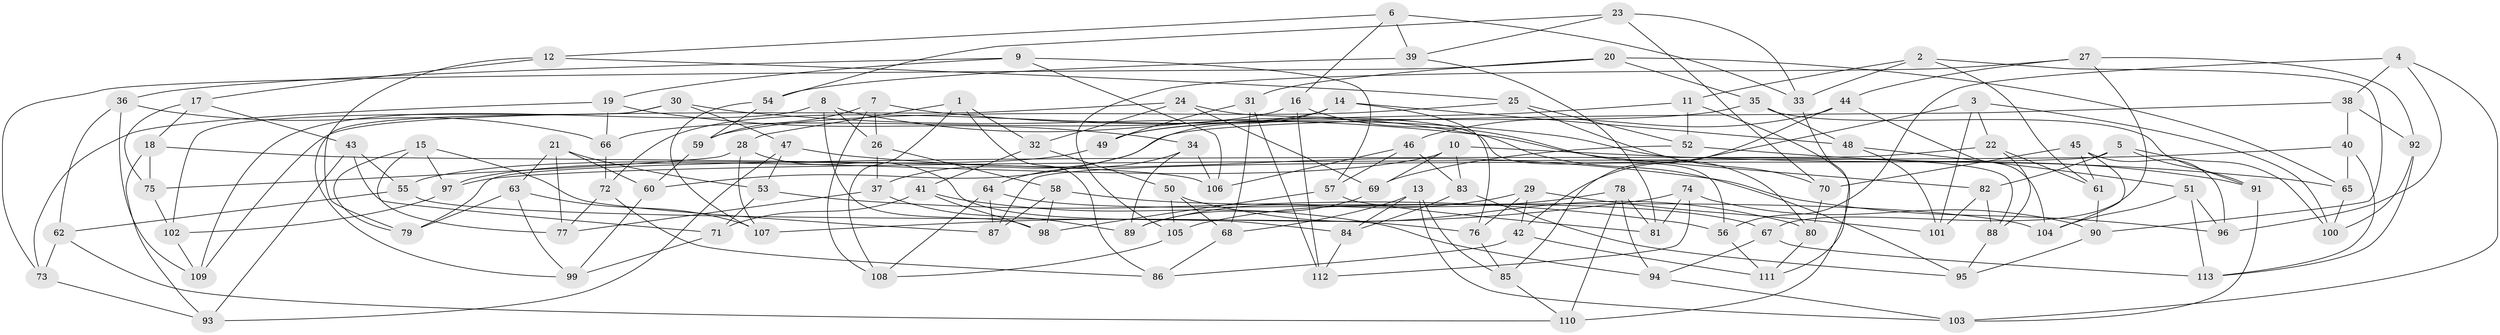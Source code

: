 // coarse degree distribution, {4: 0.5443037974683544, 5: 0.02531645569620253, 6: 0.4050632911392405, 3: 0.02531645569620253}
// Generated by graph-tools (version 1.1) at 2025/52/02/27/25 19:52:32]
// undirected, 113 vertices, 226 edges
graph export_dot {
graph [start="1"]
  node [color=gray90,style=filled];
  1;
  2;
  3;
  4;
  5;
  6;
  7;
  8;
  9;
  10;
  11;
  12;
  13;
  14;
  15;
  16;
  17;
  18;
  19;
  20;
  21;
  22;
  23;
  24;
  25;
  26;
  27;
  28;
  29;
  30;
  31;
  32;
  33;
  34;
  35;
  36;
  37;
  38;
  39;
  40;
  41;
  42;
  43;
  44;
  45;
  46;
  47;
  48;
  49;
  50;
  51;
  52;
  53;
  54;
  55;
  56;
  57;
  58;
  59;
  60;
  61;
  62;
  63;
  64;
  65;
  66;
  67;
  68;
  69;
  70;
  71;
  72;
  73;
  74;
  75;
  76;
  77;
  78;
  79;
  80;
  81;
  82;
  83;
  84;
  85;
  86;
  87;
  88;
  89;
  90;
  91;
  92;
  93;
  94;
  95;
  96;
  97;
  98;
  99;
  100;
  101;
  102;
  103;
  104;
  105;
  106;
  107;
  108;
  109;
  110;
  111;
  112;
  113;
  1 -- 86;
  1 -- 32;
  1 -- 28;
  1 -- 108;
  2 -- 33;
  2 -- 11;
  2 -- 90;
  2 -- 61;
  3 -- 101;
  3 -- 42;
  3 -- 100;
  3 -- 22;
  4 -- 96;
  4 -- 56;
  4 -- 38;
  4 -- 103;
  5 -- 82;
  5 -- 91;
  5 -- 87;
  5 -- 100;
  6 -- 39;
  6 -- 33;
  6 -- 12;
  6 -- 16;
  7 -- 108;
  7 -- 88;
  7 -- 26;
  7 -- 59;
  8 -- 98;
  8 -- 95;
  8 -- 109;
  8 -- 26;
  9 -- 106;
  9 -- 19;
  9 -- 36;
  9 -- 57;
  10 -- 65;
  10 -- 83;
  10 -- 69;
  10 -- 97;
  11 -- 49;
  11 -- 52;
  11 -- 110;
  12 -- 79;
  12 -- 25;
  12 -- 17;
  13 -- 84;
  13 -- 85;
  13 -- 68;
  13 -- 103;
  14 -- 76;
  14 -- 48;
  14 -- 37;
  14 -- 72;
  15 -- 87;
  15 -- 79;
  15 -- 77;
  15 -- 97;
  16 -- 66;
  16 -- 112;
  16 -- 80;
  17 -- 18;
  17 -- 43;
  17 -- 75;
  18 -- 93;
  18 -- 106;
  18 -- 75;
  19 -- 73;
  19 -- 34;
  19 -- 66;
  20 -- 65;
  20 -- 73;
  20 -- 31;
  20 -- 35;
  21 -- 77;
  21 -- 60;
  21 -- 53;
  21 -- 63;
  22 -- 79;
  22 -- 61;
  22 -- 88;
  23 -- 70;
  23 -- 54;
  23 -- 33;
  23 -- 39;
  24 -- 109;
  24 -- 69;
  24 -- 32;
  24 -- 56;
  25 -- 59;
  25 -- 70;
  25 -- 52;
  26 -- 37;
  26 -- 58;
  27 -- 105;
  27 -- 44;
  27 -- 92;
  27 -- 67;
  28 -- 107;
  28 -- 75;
  28 -- 84;
  29 -- 89;
  29 -- 42;
  29 -- 76;
  29 -- 101;
  30 -- 47;
  30 -- 82;
  30 -- 102;
  30 -- 99;
  31 -- 68;
  31 -- 112;
  31 -- 49;
  32 -- 41;
  32 -- 50;
  33 -- 111;
  34 -- 64;
  34 -- 89;
  34 -- 106;
  35 -- 91;
  35 -- 48;
  35 -- 49;
  36 -- 66;
  36 -- 62;
  36 -- 109;
  37 -- 89;
  37 -- 77;
  38 -- 92;
  38 -- 60;
  38 -- 40;
  39 -- 54;
  39 -- 81;
  40 -- 65;
  40 -- 113;
  40 -- 97;
  41 -- 71;
  41 -- 98;
  41 -- 94;
  42 -- 111;
  42 -- 86;
  43 -- 71;
  43 -- 55;
  43 -- 93;
  44 -- 104;
  44 -- 85;
  44 -- 46;
  45 -- 70;
  45 -- 96;
  45 -- 104;
  45 -- 61;
  46 -- 106;
  46 -- 83;
  46 -- 57;
  47 -- 96;
  47 -- 93;
  47 -- 53;
  48 -- 51;
  48 -- 101;
  49 -- 55;
  50 -- 105;
  50 -- 68;
  50 -- 80;
  51 -- 113;
  51 -- 96;
  51 -- 104;
  52 -- 91;
  52 -- 69;
  53 -- 71;
  53 -- 56;
  54 -- 107;
  54 -- 59;
  55 -- 76;
  55 -- 62;
  56 -- 111;
  57 -- 81;
  57 -- 98;
  58 -- 98;
  58 -- 87;
  58 -- 104;
  59 -- 60;
  60 -- 99;
  61 -- 90;
  62 -- 110;
  62 -- 73;
  63 -- 99;
  63 -- 79;
  63 -- 107;
  64 -- 67;
  64 -- 87;
  64 -- 108;
  65 -- 100;
  66 -- 72;
  67 -- 94;
  67 -- 113;
  68 -- 86;
  69 -- 89;
  70 -- 80;
  71 -- 99;
  72 -- 86;
  72 -- 77;
  73 -- 93;
  74 -- 90;
  74 -- 81;
  74 -- 112;
  74 -- 107;
  75 -- 102;
  76 -- 85;
  78 -- 81;
  78 -- 110;
  78 -- 94;
  78 -- 105;
  80 -- 111;
  82 -- 88;
  82 -- 101;
  83 -- 84;
  83 -- 95;
  84 -- 112;
  85 -- 110;
  88 -- 95;
  90 -- 95;
  91 -- 103;
  92 -- 113;
  92 -- 100;
  94 -- 103;
  97 -- 102;
  102 -- 109;
  105 -- 108;
}
